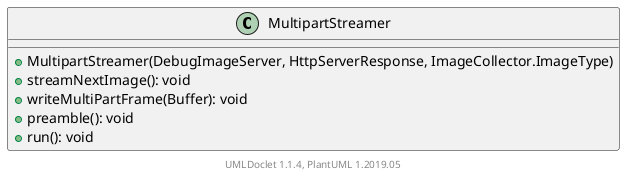 @startuml

    class MultipartStreamer [[MultipartStreamer.html]] {
        +MultipartStreamer(DebugImageServer, HttpServerResponse, ImageCollector.ImageType)
        +streamNextImage(): void
        +writeMultiPartFrame(Buffer): void
        +preamble(): void
        +run(): void
    }


    center footer UMLDoclet 1.1.4, PlantUML 1.2019.05
@enduml
